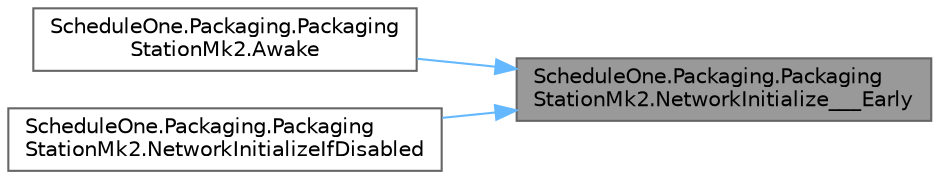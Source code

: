 digraph "ScheduleOne.Packaging.PackagingStationMk2.NetworkInitialize___Early"
{
 // LATEX_PDF_SIZE
  bgcolor="transparent";
  edge [fontname=Helvetica,fontsize=10,labelfontname=Helvetica,labelfontsize=10];
  node [fontname=Helvetica,fontsize=10,shape=box,height=0.2,width=0.4];
  rankdir="RL";
  Node1 [id="Node000001",label="ScheduleOne.Packaging.Packaging\lStationMk2.NetworkInitialize___Early",height=0.2,width=0.4,color="gray40", fillcolor="grey60", style="filled", fontcolor="black",tooltip=" "];
  Node1 -> Node2 [id="edge1_Node000001_Node000002",dir="back",color="steelblue1",style="solid",tooltip=" "];
  Node2 [id="Node000002",label="ScheduleOne.Packaging.Packaging\lStationMk2.Awake",height=0.2,width=0.4,color="grey40", fillcolor="white", style="filled",URL="$class_schedule_one_1_1_packaging_1_1_packaging_station_mk2.html#a83b0cba7375733768b046b7d55a15263",tooltip=" "];
  Node1 -> Node3 [id="edge2_Node000001_Node000003",dir="back",color="steelblue1",style="solid",tooltip=" "];
  Node3 [id="Node000003",label="ScheduleOne.Packaging.Packaging\lStationMk2.NetworkInitializeIfDisabled",height=0.2,width=0.4,color="grey40", fillcolor="white", style="filled",URL="$class_schedule_one_1_1_packaging_1_1_packaging_station_mk2.html#a9e2cbffb9332cda7b530284aa92172cb",tooltip=" "];
}
